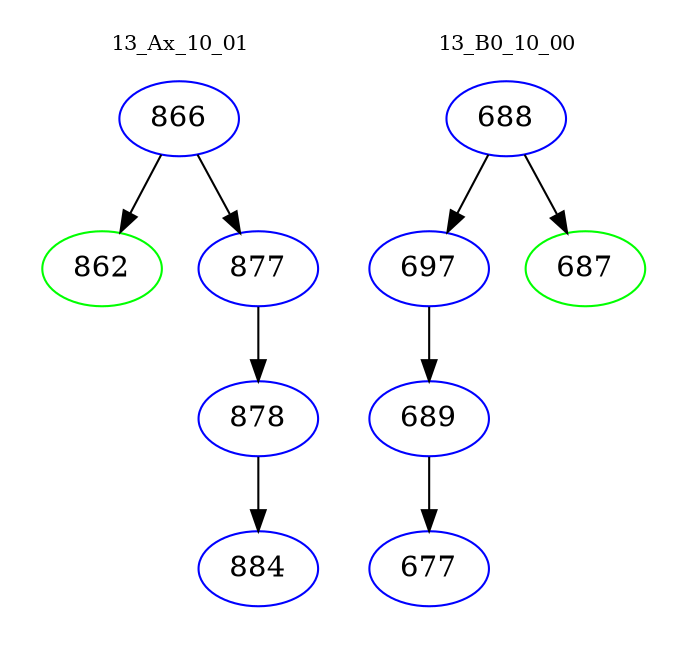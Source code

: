 digraph{
subgraph cluster_0 {
color = white
label = "13_Ax_10_01";
fontsize=10;
T0_866 [label="866", color="blue"]
T0_866 -> T0_862 [color="black"]
T0_862 [label="862", color="green"]
T0_866 -> T0_877 [color="black"]
T0_877 [label="877", color="blue"]
T0_877 -> T0_878 [color="black"]
T0_878 [label="878", color="blue"]
T0_878 -> T0_884 [color="black"]
T0_884 [label="884", color="blue"]
}
subgraph cluster_1 {
color = white
label = "13_B0_10_00";
fontsize=10;
T1_688 [label="688", color="blue"]
T1_688 -> T1_697 [color="black"]
T1_697 [label="697", color="blue"]
T1_697 -> T1_689 [color="black"]
T1_689 [label="689", color="blue"]
T1_689 -> T1_677 [color="black"]
T1_677 [label="677", color="blue"]
T1_688 -> T1_687 [color="black"]
T1_687 [label="687", color="green"]
}
}
